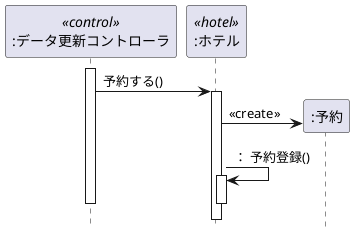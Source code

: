 @startuml
hide footbox
participant ":データ更新コントローラ" as controller <<control>>
participant ":ホテル" as hotel <<hotel>>
participant ":予約" as y

activate controller
controller -> hotel : 予約する()
activate hotel
create y
hotel -> y : <<create>>
hotel -> hotel :： 予約登録()
activate hotel
deactivate hotel
deactivate controller

@enduml